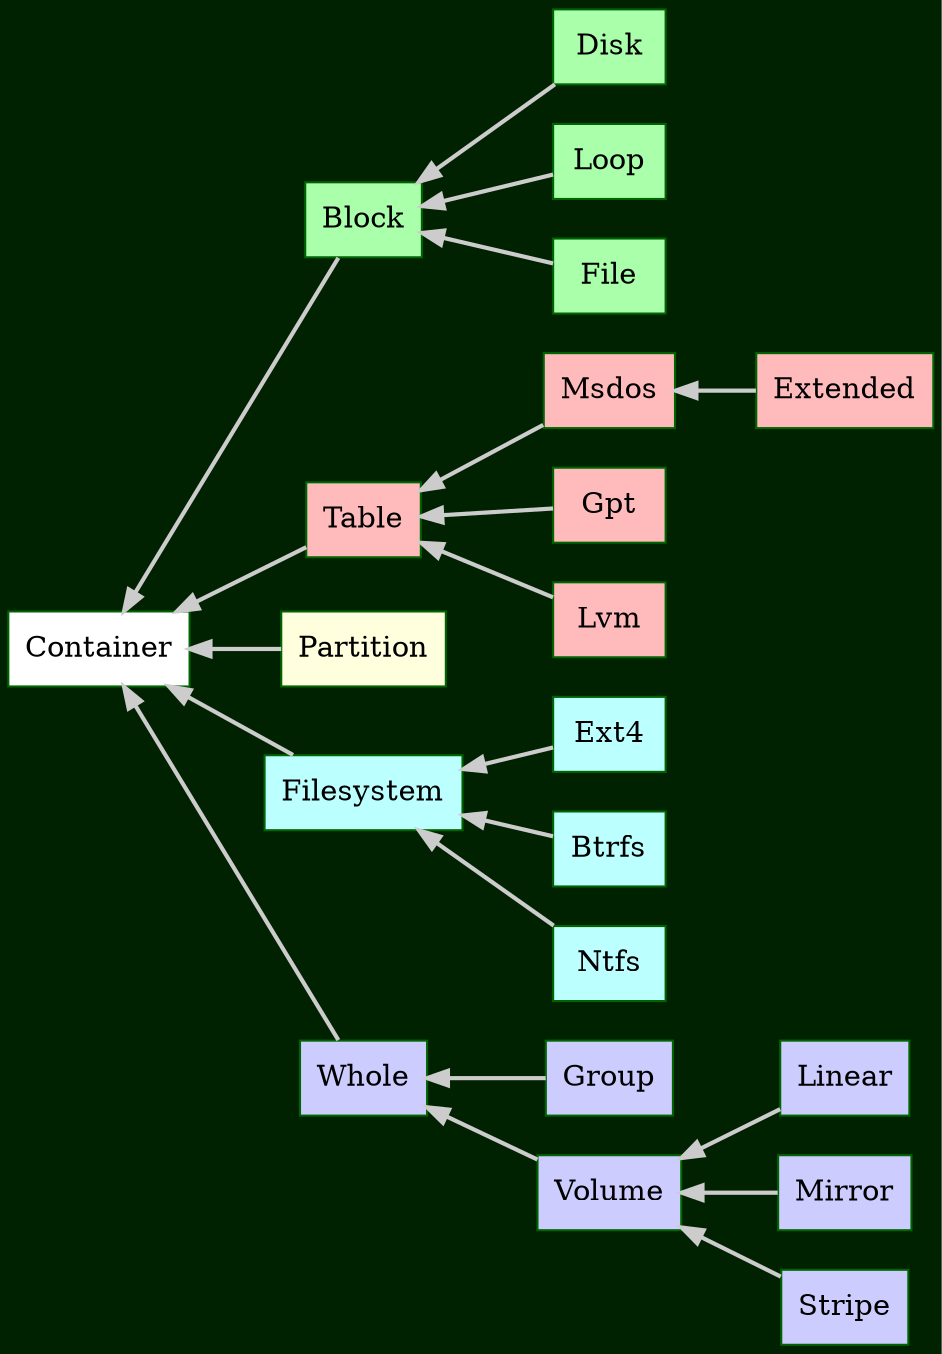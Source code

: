 digraph G
{
	graph [ rankdir="RL" ];
	node  [ shape=record, style=filled ];
	edge  [ penwidth=2.0 ];

	graph [ bgcolor="#002200", color=white ];
	node  [ fillcolor="#bbbbbb", color=darkgreen ];
	edge  [ color="#cccccc" ];

	Container [ fillcolor="#ffffff" ];

	Block [ fillcolor="#aaffaa" ];
	Disk  [ fillcolor="#aaffaa" ];
	Loop  [ fillcolor="#aaffaa" ];
	File  [ fillcolor="#aaffaa" ];

	Table    [ fillcolor="#ffbbbb" ];
	Msdos    [ fillcolor="#ffbbbb" ];
	Extended [ fillcolor="#ffbbbb" ];
	Gpt      [ fillcolor="#ffbbbb" ];
	Lvm      [ fillcolor="#ffbbbb" ];

	Partition [ fillcolor="#ffffdd" ];

	Filesystem [ fillcolor="#bbffff" ];
	Ext4       [ fillcolor="#bbffff" ];
	Btrfs      [ fillcolor="#bbffff" ];
	Ntfs       [ fillcolor="#bbffff" ];

	Whole  [ fillcolor="#ccccff" ];
	Group  [ fillcolor="#ccccff" ];
	Volume [ fillcolor="#ccccff" ];
	Linear [ fillcolor="#ccccff" ];
	Mirror [ fillcolor="#ccccff" ];
	Stripe [ fillcolor="#ccccff" ];

	Block       -> Container;
	Disk        -> Block;
	Extended    -> Msdos;
	File        -> Block;
	Filesystem  -> Container;
	Gpt         -> Table;
	Lvm         -> Table;
	Linear      -> Volume;
	Loop        -> Block;
	Mirror      -> Volume;
	Msdos       -> Table;
	Partition   -> Container;
	Stripe      -> Volume;
	Table       -> Container;
	Group       -> Whole;
	Volume      -> Whole;
	Whole       -> Container;

	Ext4        -> Filesystem;
	Btrfs       -> Filesystem;
	Ntfs        -> Filesystem;
}


